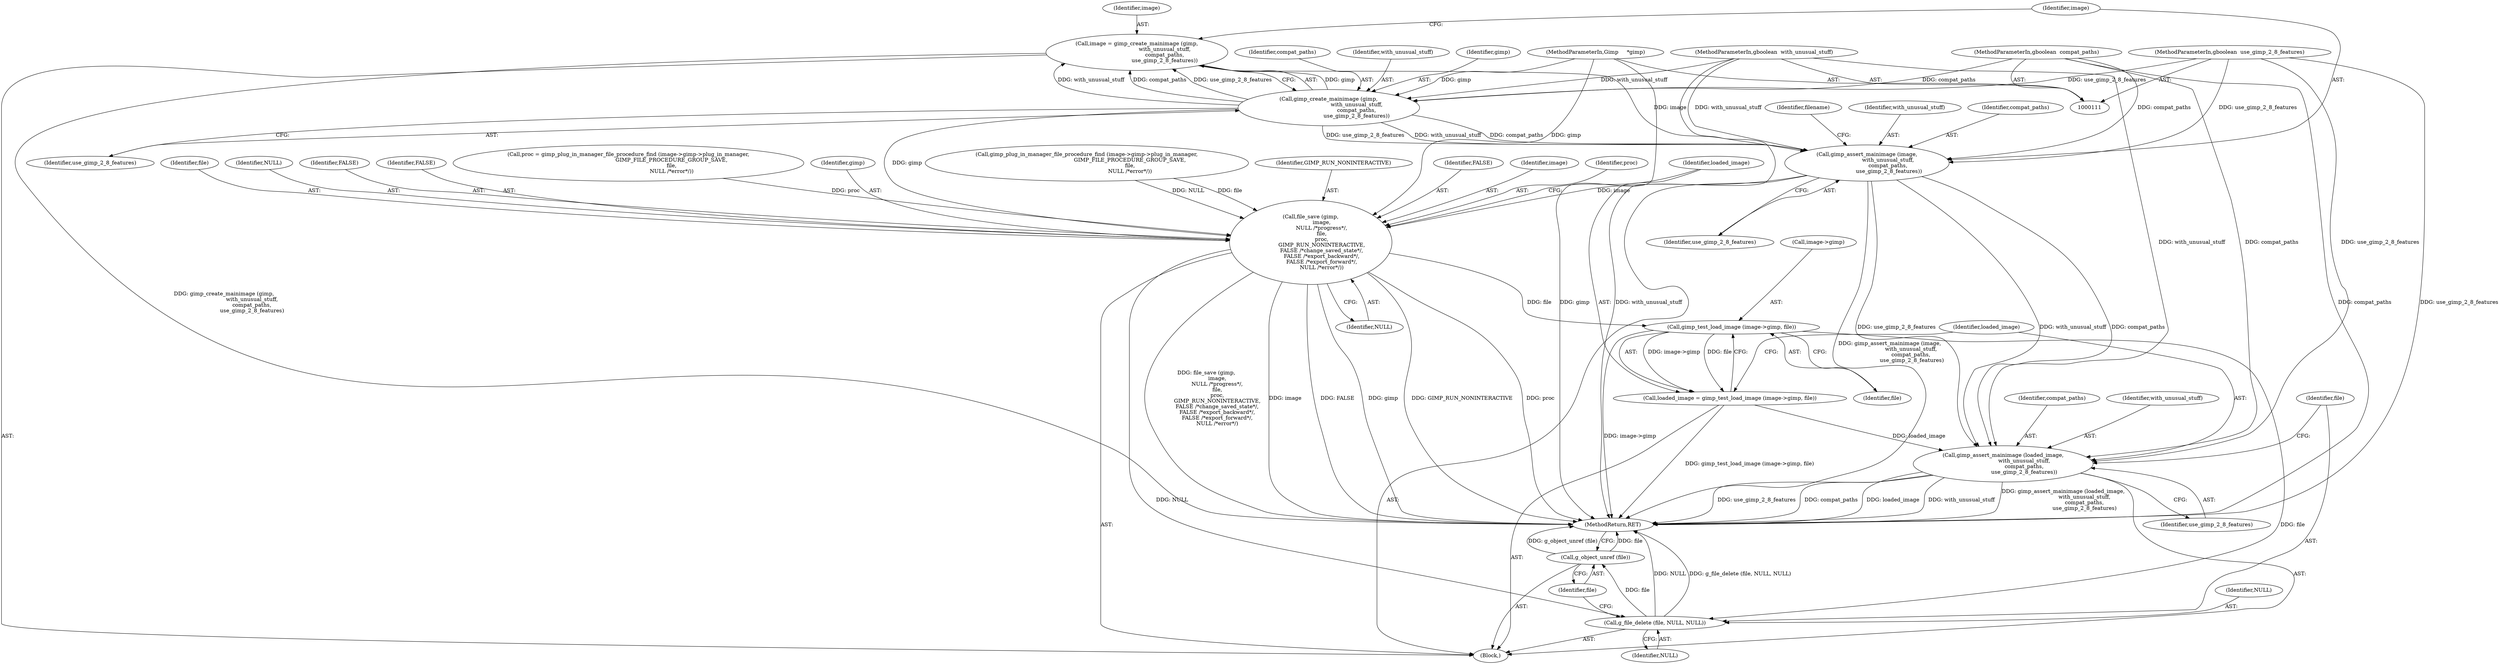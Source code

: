 digraph "0_gimp_c21eff4b031acb04fb4dfce8bd5fdfecc2b6524f@API" {
"1000129" [label="(Call,gimp_assert_mainimage (image,\n                         with_unusual_stuff,\n                         compat_paths,\n                          use_gimp_2_8_features))"];
"1000122" [label="(Call,image = gimp_create_mainimage (gimp,\n                                 with_unusual_stuff,\n                                 compat_paths,\n                                 use_gimp_2_8_features))"];
"1000124" [label="(Call,gimp_create_mainimage (gimp,\n                                 with_unusual_stuff,\n                                 compat_paths,\n                                 use_gimp_2_8_features))"];
"1000112" [label="(MethodParameterIn,Gimp     *gimp)"];
"1000113" [label="(MethodParameterIn,gboolean  with_unusual_stuff)"];
"1000114" [label="(MethodParameterIn,gboolean  compat_paths)"];
"1000115" [label="(MethodParameterIn,gboolean  use_gimp_2_8_features)"];
"1000157" [label="(Call,file_save (gimp,\n             image,\n             NULL /*progress*/,\n             file,\n             proc,\n             GIMP_RUN_NONINTERACTIVE,\n             FALSE /*change_saved_state*/,\n             FALSE /*export_backward*/,\n             FALSE /*export_forward*/,\n             NULL /*error*/))"];
"1000170" [label="(Call,gimp_test_load_image (image->gimp, file))"];
"1000168" [label="(Call,loaded_image = gimp_test_load_image (image->gimp, file))"];
"1000175" [label="(Call,gimp_assert_mainimage (loaded_image,\n                         with_unusual_stuff,\n                         compat_paths,\n                         use_gimp_2_8_features))"];
"1000180" [label="(Call,g_file_delete (file, NULL, NULL))"];
"1000184" [label="(Call,g_object_unref (file))"];
"1000168" [label="(Call,loaded_image = gimp_test_load_image (image->gimp, file))"];
"1000128" [label="(Identifier,use_gimp_2_8_features)"];
"1000135" [label="(Identifier,filename)"];
"1000148" [label="(Call,gimp_plug_in_manager_file_procedure_find (image->gimp->plug_in_manager,\n                                                   GIMP_FILE_PROCEDURE_GROUP_SAVE,\n                                                   file,\n                                                   NULL /*error*/))"];
"1000185" [label="(Identifier,file)"];
"1000175" [label="(Call,gimp_assert_mainimage (loaded_image,\n                         with_unusual_stuff,\n                         compat_paths,\n                         use_gimp_2_8_features))"];
"1000112" [label="(MethodParameterIn,Gimp     *gimp)"];
"1000176" [label="(Identifier,loaded_image)"];
"1000182" [label="(Identifier,NULL)"];
"1000163" [label="(Identifier,GIMP_RUN_NONINTERACTIVE)"];
"1000122" [label="(Call,image = gimp_create_mainimage (gimp,\n                                 with_unusual_stuff,\n                                 compat_paths,\n                                 use_gimp_2_8_features))"];
"1000169" [label="(Identifier,loaded_image)"];
"1000179" [label="(Identifier,use_gimp_2_8_features)"];
"1000113" [label="(MethodParameterIn,gboolean  with_unusual_stuff)"];
"1000174" [label="(Identifier,file)"];
"1000170" [label="(Call,gimp_test_load_image (image->gimp, file))"];
"1000166" [label="(Identifier,FALSE)"];
"1000171" [label="(Call,image->gimp)"];
"1000159" [label="(Identifier,image)"];
"1000162" [label="(Identifier,proc)"];
"1000178" [label="(Identifier,compat_paths)"];
"1000180" [label="(Call,g_file_delete (file, NULL, NULL))"];
"1000181" [label="(Identifier,file)"];
"1000161" [label="(Identifier,file)"];
"1000186" [label="(MethodReturn,RET)"];
"1000125" [label="(Identifier,gimp)"];
"1000177" [label="(Identifier,with_unusual_stuff)"];
"1000131" [label="(Identifier,with_unusual_stuff)"];
"1000116" [label="(Block,)"];
"1000160" [label="(Identifier,NULL)"];
"1000164" [label="(Identifier,FALSE)"];
"1000127" [label="(Identifier,compat_paths)"];
"1000132" [label="(Identifier,compat_paths)"];
"1000165" [label="(Identifier,FALSE)"];
"1000115" [label="(MethodParameterIn,gboolean  use_gimp_2_8_features)"];
"1000146" [label="(Call,proc = gimp_plug_in_manager_file_procedure_find (image->gimp->plug_in_manager,\n                                                   GIMP_FILE_PROCEDURE_GROUP_SAVE,\n                                                   file,\n                                                   NULL /*error*/))"];
"1000114" [label="(MethodParameterIn,gboolean  compat_paths)"];
"1000123" [label="(Identifier,image)"];
"1000133" [label="(Identifier,use_gimp_2_8_features)"];
"1000158" [label="(Identifier,gimp)"];
"1000184" [label="(Call,g_object_unref (file))"];
"1000130" [label="(Identifier,image)"];
"1000124" [label="(Call,gimp_create_mainimage (gimp,\n                                 with_unusual_stuff,\n                                 compat_paths,\n                                 use_gimp_2_8_features))"];
"1000129" [label="(Call,gimp_assert_mainimage (image,\n                         with_unusual_stuff,\n                         compat_paths,\n                          use_gimp_2_8_features))"];
"1000126" [label="(Identifier,with_unusual_stuff)"];
"1000157" [label="(Call,file_save (gimp,\n             image,\n             NULL /*progress*/,\n             file,\n             proc,\n             GIMP_RUN_NONINTERACTIVE,\n             FALSE /*change_saved_state*/,\n             FALSE /*export_backward*/,\n             FALSE /*export_forward*/,\n             NULL /*error*/))"];
"1000167" [label="(Identifier,NULL)"];
"1000183" [label="(Identifier,NULL)"];
"1000129" -> "1000116"  [label="AST: "];
"1000129" -> "1000133"  [label="CFG: "];
"1000130" -> "1000129"  [label="AST: "];
"1000131" -> "1000129"  [label="AST: "];
"1000132" -> "1000129"  [label="AST: "];
"1000133" -> "1000129"  [label="AST: "];
"1000135" -> "1000129"  [label="CFG: "];
"1000129" -> "1000186"  [label="DDG: gimp_assert_mainimage (image,\n                         with_unusual_stuff,\n                         compat_paths,\n                          use_gimp_2_8_features)"];
"1000122" -> "1000129"  [label="DDG: image"];
"1000124" -> "1000129"  [label="DDG: with_unusual_stuff"];
"1000124" -> "1000129"  [label="DDG: compat_paths"];
"1000124" -> "1000129"  [label="DDG: use_gimp_2_8_features"];
"1000113" -> "1000129"  [label="DDG: with_unusual_stuff"];
"1000114" -> "1000129"  [label="DDG: compat_paths"];
"1000115" -> "1000129"  [label="DDG: use_gimp_2_8_features"];
"1000129" -> "1000157"  [label="DDG: image"];
"1000129" -> "1000175"  [label="DDG: with_unusual_stuff"];
"1000129" -> "1000175"  [label="DDG: compat_paths"];
"1000129" -> "1000175"  [label="DDG: use_gimp_2_8_features"];
"1000122" -> "1000116"  [label="AST: "];
"1000122" -> "1000124"  [label="CFG: "];
"1000123" -> "1000122"  [label="AST: "];
"1000124" -> "1000122"  [label="AST: "];
"1000130" -> "1000122"  [label="CFG: "];
"1000122" -> "1000186"  [label="DDG: gimp_create_mainimage (gimp,\n                                 with_unusual_stuff,\n                                 compat_paths,\n                                 use_gimp_2_8_features)"];
"1000124" -> "1000122"  [label="DDG: gimp"];
"1000124" -> "1000122"  [label="DDG: with_unusual_stuff"];
"1000124" -> "1000122"  [label="DDG: compat_paths"];
"1000124" -> "1000122"  [label="DDG: use_gimp_2_8_features"];
"1000124" -> "1000128"  [label="CFG: "];
"1000125" -> "1000124"  [label="AST: "];
"1000126" -> "1000124"  [label="AST: "];
"1000127" -> "1000124"  [label="AST: "];
"1000128" -> "1000124"  [label="AST: "];
"1000112" -> "1000124"  [label="DDG: gimp"];
"1000113" -> "1000124"  [label="DDG: with_unusual_stuff"];
"1000114" -> "1000124"  [label="DDG: compat_paths"];
"1000115" -> "1000124"  [label="DDG: use_gimp_2_8_features"];
"1000124" -> "1000157"  [label="DDG: gimp"];
"1000112" -> "1000111"  [label="AST: "];
"1000112" -> "1000186"  [label="DDG: gimp"];
"1000112" -> "1000157"  [label="DDG: gimp"];
"1000113" -> "1000111"  [label="AST: "];
"1000113" -> "1000186"  [label="DDG: with_unusual_stuff"];
"1000113" -> "1000175"  [label="DDG: with_unusual_stuff"];
"1000114" -> "1000111"  [label="AST: "];
"1000114" -> "1000186"  [label="DDG: compat_paths"];
"1000114" -> "1000175"  [label="DDG: compat_paths"];
"1000115" -> "1000111"  [label="AST: "];
"1000115" -> "1000186"  [label="DDG: use_gimp_2_8_features"];
"1000115" -> "1000175"  [label="DDG: use_gimp_2_8_features"];
"1000157" -> "1000116"  [label="AST: "];
"1000157" -> "1000167"  [label="CFG: "];
"1000158" -> "1000157"  [label="AST: "];
"1000159" -> "1000157"  [label="AST: "];
"1000160" -> "1000157"  [label="AST: "];
"1000161" -> "1000157"  [label="AST: "];
"1000162" -> "1000157"  [label="AST: "];
"1000163" -> "1000157"  [label="AST: "];
"1000164" -> "1000157"  [label="AST: "];
"1000165" -> "1000157"  [label="AST: "];
"1000166" -> "1000157"  [label="AST: "];
"1000167" -> "1000157"  [label="AST: "];
"1000169" -> "1000157"  [label="CFG: "];
"1000157" -> "1000186"  [label="DDG: file_save (gimp,\n             image,\n             NULL /*progress*/,\n             file,\n             proc,\n             GIMP_RUN_NONINTERACTIVE,\n             FALSE /*change_saved_state*/,\n             FALSE /*export_backward*/,\n             FALSE /*export_forward*/,\n             NULL /*error*/)"];
"1000157" -> "1000186"  [label="DDG: image"];
"1000157" -> "1000186"  [label="DDG: FALSE"];
"1000157" -> "1000186"  [label="DDG: gimp"];
"1000157" -> "1000186"  [label="DDG: GIMP_RUN_NONINTERACTIVE"];
"1000157" -> "1000186"  [label="DDG: proc"];
"1000148" -> "1000157"  [label="DDG: NULL"];
"1000148" -> "1000157"  [label="DDG: file"];
"1000146" -> "1000157"  [label="DDG: proc"];
"1000157" -> "1000170"  [label="DDG: file"];
"1000157" -> "1000180"  [label="DDG: NULL"];
"1000170" -> "1000168"  [label="AST: "];
"1000170" -> "1000174"  [label="CFG: "];
"1000171" -> "1000170"  [label="AST: "];
"1000174" -> "1000170"  [label="AST: "];
"1000168" -> "1000170"  [label="CFG: "];
"1000170" -> "1000186"  [label="DDG: image->gimp"];
"1000170" -> "1000168"  [label="DDG: image->gimp"];
"1000170" -> "1000168"  [label="DDG: file"];
"1000170" -> "1000180"  [label="DDG: file"];
"1000168" -> "1000116"  [label="AST: "];
"1000169" -> "1000168"  [label="AST: "];
"1000176" -> "1000168"  [label="CFG: "];
"1000168" -> "1000186"  [label="DDG: gimp_test_load_image (image->gimp, file)"];
"1000168" -> "1000175"  [label="DDG: loaded_image"];
"1000175" -> "1000116"  [label="AST: "];
"1000175" -> "1000179"  [label="CFG: "];
"1000176" -> "1000175"  [label="AST: "];
"1000177" -> "1000175"  [label="AST: "];
"1000178" -> "1000175"  [label="AST: "];
"1000179" -> "1000175"  [label="AST: "];
"1000181" -> "1000175"  [label="CFG: "];
"1000175" -> "1000186"  [label="DDG: use_gimp_2_8_features"];
"1000175" -> "1000186"  [label="DDG: compat_paths"];
"1000175" -> "1000186"  [label="DDG: loaded_image"];
"1000175" -> "1000186"  [label="DDG: with_unusual_stuff"];
"1000175" -> "1000186"  [label="DDG: gimp_assert_mainimage (loaded_image,\n                         with_unusual_stuff,\n                         compat_paths,\n                         use_gimp_2_8_features)"];
"1000180" -> "1000116"  [label="AST: "];
"1000180" -> "1000183"  [label="CFG: "];
"1000181" -> "1000180"  [label="AST: "];
"1000182" -> "1000180"  [label="AST: "];
"1000183" -> "1000180"  [label="AST: "];
"1000185" -> "1000180"  [label="CFG: "];
"1000180" -> "1000186"  [label="DDG: NULL"];
"1000180" -> "1000186"  [label="DDG: g_file_delete (file, NULL, NULL)"];
"1000180" -> "1000184"  [label="DDG: file"];
"1000184" -> "1000116"  [label="AST: "];
"1000184" -> "1000185"  [label="CFG: "];
"1000185" -> "1000184"  [label="AST: "];
"1000186" -> "1000184"  [label="CFG: "];
"1000184" -> "1000186"  [label="DDG: file"];
"1000184" -> "1000186"  [label="DDG: g_object_unref (file)"];
}

